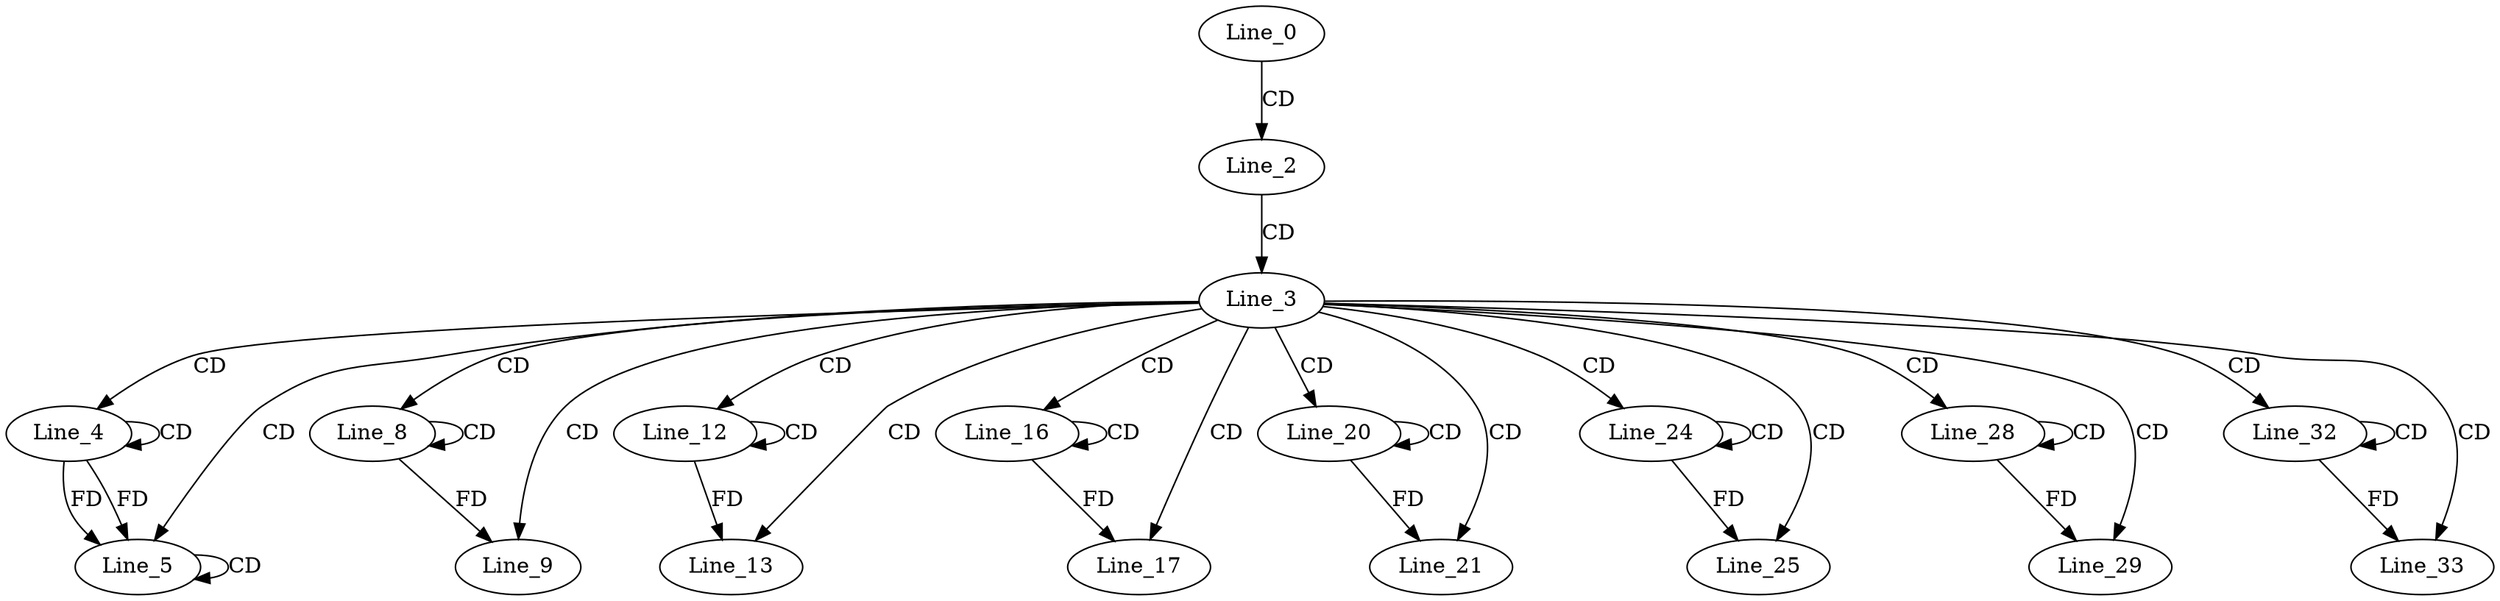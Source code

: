 digraph G {
  Line_0;
  Line_2;
  Line_3;
  Line_4;
  Line_4;
  Line_5;
  Line_5;
  Line_8;
  Line_8;
  Line_9;
  Line_12;
  Line_12;
  Line_13;
  Line_16;
  Line_16;
  Line_17;
  Line_20;
  Line_20;
  Line_21;
  Line_21;
  Line_24;
  Line_24;
  Line_25;
  Line_28;
  Line_28;
  Line_29;
  Line_32;
  Line_32;
  Line_33;
  Line_0 -> Line_2 [ label="CD" ];
  Line_2 -> Line_3 [ label="CD" ];
  Line_3 -> Line_4 [ label="CD" ];
  Line_4 -> Line_4 [ label="CD" ];
  Line_3 -> Line_5 [ label="CD" ];
  Line_4 -> Line_5 [ label="FD" ];
  Line_5 -> Line_5 [ label="CD" ];
  Line_4 -> Line_5 [ label="FD" ];
  Line_3 -> Line_8 [ label="CD" ];
  Line_8 -> Line_8 [ label="CD" ];
  Line_3 -> Line_9 [ label="CD" ];
  Line_8 -> Line_9 [ label="FD" ];
  Line_3 -> Line_12 [ label="CD" ];
  Line_12 -> Line_12 [ label="CD" ];
  Line_3 -> Line_13 [ label="CD" ];
  Line_12 -> Line_13 [ label="FD" ];
  Line_3 -> Line_16 [ label="CD" ];
  Line_16 -> Line_16 [ label="CD" ];
  Line_3 -> Line_17 [ label="CD" ];
  Line_16 -> Line_17 [ label="FD" ];
  Line_3 -> Line_20 [ label="CD" ];
  Line_20 -> Line_20 [ label="CD" ];
  Line_3 -> Line_21 [ label="CD" ];
  Line_20 -> Line_21 [ label="FD" ];
  Line_3 -> Line_24 [ label="CD" ];
  Line_24 -> Line_24 [ label="CD" ];
  Line_3 -> Line_25 [ label="CD" ];
  Line_24 -> Line_25 [ label="FD" ];
  Line_3 -> Line_28 [ label="CD" ];
  Line_28 -> Line_28 [ label="CD" ];
  Line_3 -> Line_29 [ label="CD" ];
  Line_28 -> Line_29 [ label="FD" ];
  Line_3 -> Line_32 [ label="CD" ];
  Line_32 -> Line_32 [ label="CD" ];
  Line_3 -> Line_33 [ label="CD" ];
  Line_32 -> Line_33 [ label="FD" ];
}
